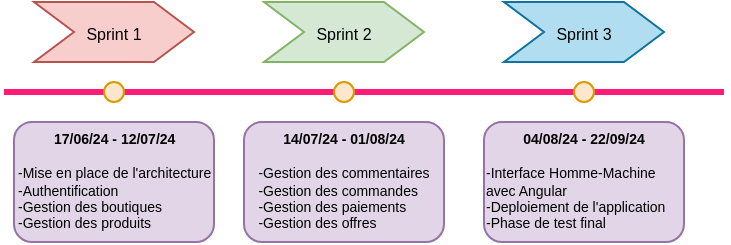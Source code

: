 <mxfile version="24.7.14">
  <diagram name="Page-1" id="jdIPD2SImJi5prmZ0-Mv">
    <mxGraphModel dx="446" dy="434" grid="1" gridSize="10" guides="1" tooltips="1" connect="1" arrows="1" fold="1" page="1" pageScale="1" pageWidth="850" pageHeight="1100" math="0" shadow="0">
      <root>
        <mxCell id="0" />
        <mxCell id="1" parent="0" />
        <mxCell id="VW4Ogy6LILLo-xnYJmG_-1" value="&lt;div style=&quot;font-size: 7px;&quot; align=&quot;center&quot;&gt;&lt;b&gt;&lt;font style=&quot;font-size: 7px;&quot;&gt;17/06/24 - 12/07/24&lt;br&gt;&lt;/font&gt;&lt;/b&gt;&lt;/div&gt;&lt;div style=&quot;font-size: 7px;&quot; align=&quot;left&quot;&gt;&lt;b&gt;&lt;font style=&quot;font-size: 7px;&quot;&gt;&lt;br&gt;&lt;/font&gt;&lt;/b&gt;&lt;/div&gt;&lt;div style=&quot;font-size: 7px;&quot; align=&quot;left&quot;&gt;&lt;font style=&quot;font-size: 7px;&quot;&gt;-Mise en place de l&#39;architecture &lt;br&gt;&lt;/font&gt;&lt;/div&gt;&lt;div style=&quot;font-size: 7px;&quot; align=&quot;left&quot;&gt;&lt;font style=&quot;font-size: 7px;&quot;&gt;-Authentification&lt;/font&gt;&lt;/div&gt;&lt;div style=&quot;font-size: 7px;&quot; align=&quot;left&quot;&gt;&lt;font style=&quot;font-size: 7px;&quot;&gt;-Gestion des boutiques&lt;/font&gt;&lt;/div&gt;&lt;div style=&quot;font-size: 7px;&quot; align=&quot;left&quot;&gt;&lt;font style=&quot;font-size: 7px;&quot;&gt;-Gestion des produits&lt;/font&gt;&lt;/div&gt;" style="rounded=1;whiteSpace=wrap;html=1;fillColor=#e1d5e7;strokeColor=#9673a6;align=left;" vertex="1" parent="1">
          <mxGeometry x="15" y="280" width="100" height="60" as="geometry" />
        </mxCell>
        <mxCell id="VW4Ogy6LILLo-xnYJmG_-2" value="" style="endArrow=none;html=1;rounded=0;strokeColor=#FF1C77;strokeWidth=3;" edge="1" parent="1">
          <mxGeometry width="50" height="50" relative="1" as="geometry">
            <mxPoint x="10" y="265" as="sourcePoint" />
            <mxPoint x="370" y="265" as="targetPoint" />
          </mxGeometry>
        </mxCell>
        <mxCell id="VW4Ogy6LILLo-xnYJmG_-4" value="" style="ellipse;whiteSpace=wrap;html=1;aspect=fixed;perimeterSpacing=4;strokeWidth=1;fillColor=#ffe6cc;strokeColor=#d79b00;" vertex="1" parent="1">
          <mxGeometry x="60" y="260" width="10" height="10" as="geometry" />
        </mxCell>
        <mxCell id="VW4Ogy6LILLo-xnYJmG_-7" value="&lt;font style=&quot;font-size: 8px;&quot;&gt;Sprint 1&lt;/font&gt;" style="shape=step;perimeter=stepPerimeter;whiteSpace=wrap;html=1;fixedSize=1;fillColor=#f8cecc;strokeColor=#b85450;" vertex="1" parent="1">
          <mxGeometry x="25" y="220" width="80" height="30" as="geometry" />
        </mxCell>
        <mxCell id="VW4Ogy6LILLo-xnYJmG_-8" value="&lt;div style=&quot;font-size: 7px;&quot;&gt;&lt;b&gt;&lt;font style=&quot;font-size: 7px;&quot;&gt;14/07/24 - 01/08/24&lt;br&gt;&lt;/font&gt;&lt;/b&gt;&lt;/div&gt;&lt;div style=&quot;font-size: 7px;&quot; align=&quot;left&quot;&gt;&lt;b&gt;&lt;font style=&quot;font-size: 7px;&quot;&gt;&lt;br&gt;&lt;/font&gt;&lt;/b&gt;&lt;/div&gt;&lt;div style=&quot;font-size: 7px;&quot; align=&quot;left&quot;&gt;&lt;font style=&quot;font-size: 7px;&quot;&gt;-Gestion des commentaires&lt;br&gt;&lt;/font&gt;&lt;/div&gt;&lt;div style=&quot;font-size: 7px;&quot; align=&quot;left&quot;&gt;&lt;font style=&quot;font-size: 7px;&quot;&gt;-Gestion des commandes&lt;br&gt;&lt;/font&gt;&lt;/div&gt;&lt;div style=&quot;font-size: 7px;&quot; align=&quot;left&quot;&gt;&lt;font style=&quot;font-size: 7px;&quot;&gt;-Gestion des paiements&lt;/font&gt;&lt;/div&gt;&lt;div style=&quot;font-size: 7px;&quot; align=&quot;left&quot;&gt;&lt;font style=&quot;font-size: 7px;&quot;&gt;-Gestion des offres&lt;br&gt;&lt;/font&gt;&lt;/div&gt;" style="rounded=1;whiteSpace=wrap;html=1;fillColor=#e1d5e7;strokeColor=#9673a6;" vertex="1" parent="1">
          <mxGeometry x="130" y="280" width="100" height="60" as="geometry" />
        </mxCell>
        <mxCell id="VW4Ogy6LILLo-xnYJmG_-9" value="" style="ellipse;whiteSpace=wrap;html=1;aspect=fixed;perimeterSpacing=4;strokeWidth=1;fillColor=#ffe6cc;strokeColor=#d79b00;" vertex="1" parent="1">
          <mxGeometry x="175" y="260" width="10" height="10" as="geometry" />
        </mxCell>
        <mxCell id="VW4Ogy6LILLo-xnYJmG_-10" value="&lt;font style=&quot;font-size: 8px;&quot;&gt;Sprint 2&lt;br&gt;&lt;/font&gt;" style="shape=step;perimeter=stepPerimeter;whiteSpace=wrap;html=1;fixedSize=1;fillColor=#d5e8d4;strokeColor=#82b366;" vertex="1" parent="1">
          <mxGeometry x="140" y="220" width="80" height="30" as="geometry" />
        </mxCell>
        <mxCell id="VW4Ogy6LILLo-xnYJmG_-11" value="&lt;div style=&quot;font-size: 7px;&quot;&gt;&lt;b&gt;&lt;font style=&quot;font-size: 7px;&quot;&gt;04/08/24 - 22/09/24&lt;br&gt;&lt;/font&gt;&lt;/b&gt;&lt;/div&gt;&lt;div style=&quot;font-size: 7px;&quot;&gt;&lt;b&gt;&lt;font style=&quot;font-size: 7px;&quot;&gt;&lt;br&gt;&lt;/font&gt;&lt;/b&gt;&lt;/div&gt;&lt;div style=&quot;font-size: 7px;&quot; align=&quot;left&quot;&gt;&lt;font style=&quot;font-size: 7px;&quot;&gt;-Interface Homme-Machine avec Angular&lt;br&gt;&lt;/font&gt;&lt;/div&gt;&lt;div style=&quot;font-size: 7px;&quot; align=&quot;left&quot;&gt;&lt;font style=&quot;font-size: 7px;&quot;&gt;-Deploiement de l&#39;application&lt;br&gt;&lt;/font&gt;&lt;/div&gt;&lt;div style=&quot;font-size: 7px;&quot; align=&quot;left&quot;&gt;&lt;font style=&quot;font-size: 7px;&quot;&gt;-Phase de test final&lt;br&gt;&lt;/font&gt;&lt;/div&gt;" style="rounded=1;whiteSpace=wrap;html=1;fillColor=#e1d5e7;strokeColor=#9673a6;" vertex="1" parent="1">
          <mxGeometry x="250" y="280" width="100" height="60" as="geometry" />
        </mxCell>
        <mxCell id="VW4Ogy6LILLo-xnYJmG_-12" value="" style="ellipse;whiteSpace=wrap;html=1;aspect=fixed;perimeterSpacing=4;strokeWidth=1;fillColor=#ffe6cc;strokeColor=#d79b00;" vertex="1" parent="1">
          <mxGeometry x="295" y="260" width="10" height="10" as="geometry" />
        </mxCell>
        <mxCell id="VW4Ogy6LILLo-xnYJmG_-13" value="&lt;font style=&quot;font-size: 8px;&quot;&gt;Sprint 3&lt;br&gt;&lt;/font&gt;" style="shape=step;perimeter=stepPerimeter;whiteSpace=wrap;html=1;fixedSize=1;fillColor=#b1ddf0;strokeColor=#10739e;" vertex="1" parent="1">
          <mxGeometry x="260" y="220" width="80" height="30" as="geometry" />
        </mxCell>
      </root>
    </mxGraphModel>
  </diagram>
</mxfile>
